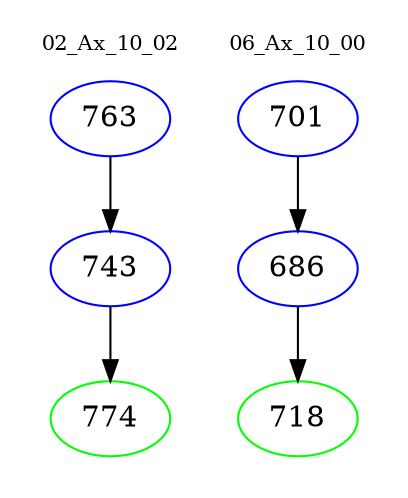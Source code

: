 digraph{
subgraph cluster_0 {
color = white
label = "02_Ax_10_02";
fontsize=10;
T0_763 [label="763", color="blue"]
T0_763 -> T0_743 [color="black"]
T0_743 [label="743", color="blue"]
T0_743 -> T0_774 [color="black"]
T0_774 [label="774", color="green"]
}
subgraph cluster_1 {
color = white
label = "06_Ax_10_00";
fontsize=10;
T1_701 [label="701", color="blue"]
T1_701 -> T1_686 [color="black"]
T1_686 [label="686", color="blue"]
T1_686 -> T1_718 [color="black"]
T1_718 [label="718", color="green"]
}
}
